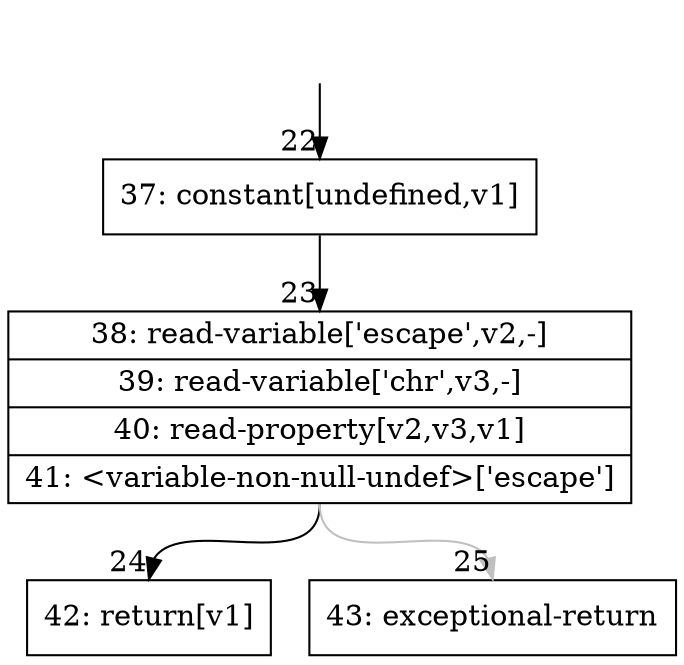 digraph {
rankdir="TD"
BB_entry4[shape=none,label=""];
BB_entry4 -> BB22 [tailport=s, headport=n, headlabel="    22"]
BB22 [shape=record label="{37: constant[undefined,v1]}" ] 
BB22 -> BB23 [tailport=s, headport=n, headlabel="      23"]
BB23 [shape=record label="{38: read-variable['escape',v2,-]|39: read-variable['chr',v3,-]|40: read-property[v2,v3,v1]|41: \<variable-non-null-undef\>['escape']}" ] 
BB23 -> BB24 [tailport=s, headport=n, headlabel="      24"]
BB23 -> BB25 [tailport=s, headport=n, color=gray, headlabel="      25"]
BB24 [shape=record label="{42: return[v1]}" ] 
BB25 [shape=record label="{43: exceptional-return}" ] 
//#$~ 55
}
